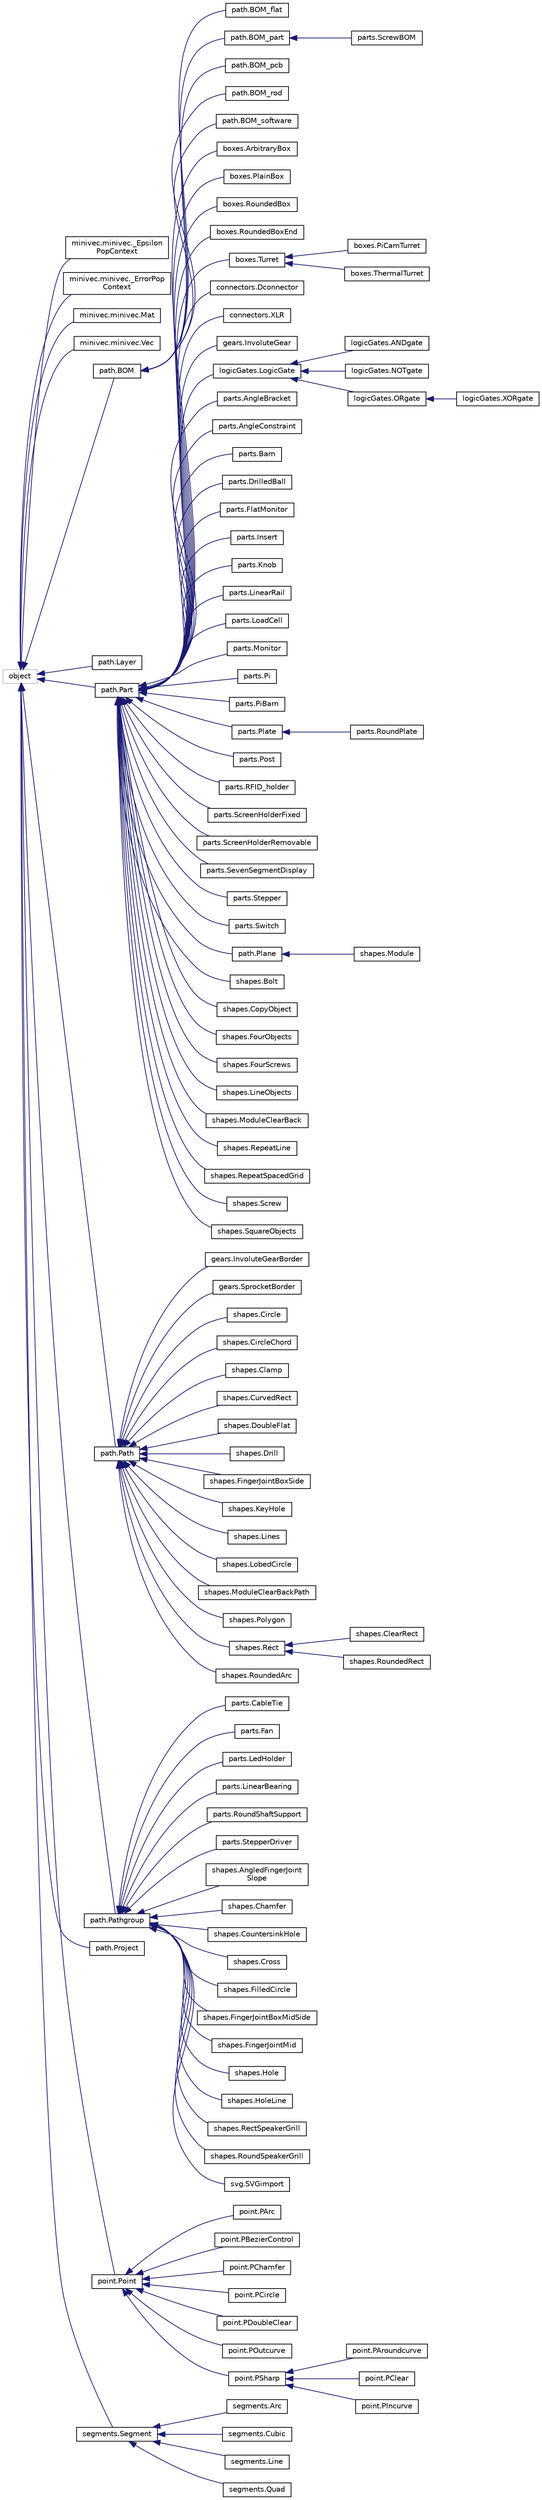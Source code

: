 digraph "Graphical Class Hierarchy"
{
  edge [fontname="Helvetica",fontsize="10",labelfontname="Helvetica",labelfontsize="10"];
  node [fontname="Helvetica",fontsize="10",shape=record];
  rankdir="LR";
  Node1 [label="object",height=0.2,width=0.4,color="grey75", fillcolor="white", style="filled"];
  Node1 -> Node2 [dir="back",color="midnightblue",fontsize="10",style="solid",fontname="Helvetica"];
  Node2 [label="minivec.minivec._Epsilon\lPopContext",height=0.2,width=0.4,color="black", fillcolor="white", style="filled",URL="$classminivec_1_1minivec_1_1___epsilon_pop_context.html"];
  Node1 -> Node3 [dir="back",color="midnightblue",fontsize="10",style="solid",fontname="Helvetica"];
  Node3 [label="minivec.minivec._ErrorPop\lContext",height=0.2,width=0.4,color="black", fillcolor="white", style="filled",URL="$classminivec_1_1minivec_1_1___error_pop_context.html"];
  Node1 -> Node4 [dir="back",color="midnightblue",fontsize="10",style="solid",fontname="Helvetica"];
  Node4 [label="minivec.minivec.Mat",height=0.2,width=0.4,color="black", fillcolor="white", style="filled",URL="$classminivec_1_1minivec_1_1_mat.html"];
  Node1 -> Node5 [dir="back",color="midnightblue",fontsize="10",style="solid",fontname="Helvetica"];
  Node5 [label="minivec.minivec.Vec",height=0.2,width=0.4,color="black", fillcolor="white", style="filled",URL="$classminivec_1_1minivec_1_1_vec.html"];
  Node1 -> Node6 [dir="back",color="midnightblue",fontsize="10",style="solid",fontname="Helvetica"];
  Node6 [label="path.BOM",height=0.2,width=0.4,color="black", fillcolor="white", style="filled",URL="$classpath_1_1_b_o_m.html"];
  Node6 -> Node7 [dir="back",color="midnightblue",fontsize="10",style="solid",fontname="Helvetica"];
  Node7 [label="path.BOM_flat",height=0.2,width=0.4,color="black", fillcolor="white", style="filled",URL="$classpath_1_1_b_o_m__flat.html"];
  Node6 -> Node8 [dir="back",color="midnightblue",fontsize="10",style="solid",fontname="Helvetica"];
  Node8 [label="path.BOM_part",height=0.2,width=0.4,color="black", fillcolor="white", style="filled",URL="$classpath_1_1_b_o_m__part.html"];
  Node8 -> Node9 [dir="back",color="midnightblue",fontsize="10",style="solid",fontname="Helvetica"];
  Node9 [label="parts.ScrewBOM",height=0.2,width=0.4,color="black", fillcolor="white", style="filled",URL="$classparts_1_1_screw_b_o_m.html"];
  Node6 -> Node10 [dir="back",color="midnightblue",fontsize="10",style="solid",fontname="Helvetica"];
  Node10 [label="path.BOM_pcb",height=0.2,width=0.4,color="black", fillcolor="white", style="filled",URL="$classpath_1_1_b_o_m__pcb.html"];
  Node6 -> Node11 [dir="back",color="midnightblue",fontsize="10",style="solid",fontname="Helvetica"];
  Node11 [label="path.BOM_rod",height=0.2,width=0.4,color="black", fillcolor="white", style="filled",URL="$classpath_1_1_b_o_m__rod.html"];
  Node6 -> Node12 [dir="back",color="midnightblue",fontsize="10",style="solid",fontname="Helvetica"];
  Node12 [label="path.BOM_software",height=0.2,width=0.4,color="black", fillcolor="white", style="filled",URL="$classpath_1_1_b_o_m__software.html"];
  Node1 -> Node13 [dir="back",color="midnightblue",fontsize="10",style="solid",fontname="Helvetica"];
  Node13 [label="path.Layer",height=0.2,width=0.4,color="black", fillcolor="white", style="filled",URL="$classpath_1_1_layer.html"];
  Node1 -> Node14 [dir="back",color="midnightblue",fontsize="10",style="solid",fontname="Helvetica"];
  Node14 [label="path.Part",height=0.2,width=0.4,color="black", fillcolor="white", style="filled",URL="$classpath_1_1_part.html"];
  Node14 -> Node15 [dir="back",color="midnightblue",fontsize="10",style="solid",fontname="Helvetica"];
  Node15 [label="boxes.ArbitraryBox",height=0.2,width=0.4,color="black", fillcolor="white", style="filled",URL="$classboxes_1_1_arbitrary_box.html"];
  Node14 -> Node16 [dir="back",color="midnightblue",fontsize="10",style="solid",fontname="Helvetica"];
  Node16 [label="boxes.PlainBox",height=0.2,width=0.4,color="black", fillcolor="white", style="filled",URL="$classboxes_1_1_plain_box.html"];
  Node14 -> Node17 [dir="back",color="midnightblue",fontsize="10",style="solid",fontname="Helvetica"];
  Node17 [label="boxes.RoundedBox",height=0.2,width=0.4,color="black", fillcolor="white", style="filled",URL="$classboxes_1_1_rounded_box.html"];
  Node14 -> Node18 [dir="back",color="midnightblue",fontsize="10",style="solid",fontname="Helvetica"];
  Node18 [label="boxes.RoundedBoxEnd",height=0.2,width=0.4,color="black", fillcolor="white", style="filled",URL="$classboxes_1_1_rounded_box_end.html"];
  Node14 -> Node19 [dir="back",color="midnightblue",fontsize="10",style="solid",fontname="Helvetica"];
  Node19 [label="boxes.Turret",height=0.2,width=0.4,color="black", fillcolor="white", style="filled",URL="$classboxes_1_1_turret.html"];
  Node19 -> Node20 [dir="back",color="midnightblue",fontsize="10",style="solid",fontname="Helvetica"];
  Node20 [label="boxes.PiCamTurret",height=0.2,width=0.4,color="black", fillcolor="white", style="filled",URL="$classboxes_1_1_pi_cam_turret.html"];
  Node19 -> Node21 [dir="back",color="midnightblue",fontsize="10",style="solid",fontname="Helvetica"];
  Node21 [label="boxes.ThermalTurret",height=0.2,width=0.4,color="black", fillcolor="white", style="filled",URL="$classboxes_1_1_thermal_turret.html"];
  Node14 -> Node22 [dir="back",color="midnightblue",fontsize="10",style="solid",fontname="Helvetica"];
  Node22 [label="connectors.Dconnector",height=0.2,width=0.4,color="black", fillcolor="white", style="filled",URL="$classconnectors_1_1_dconnector.html"];
  Node14 -> Node23 [dir="back",color="midnightblue",fontsize="10",style="solid",fontname="Helvetica"];
  Node23 [label="connectors.XLR",height=0.2,width=0.4,color="black", fillcolor="white", style="filled",URL="$classconnectors_1_1_x_l_r.html"];
  Node14 -> Node24 [dir="back",color="midnightblue",fontsize="10",style="solid",fontname="Helvetica"];
  Node24 [label="gears.InvoluteGear",height=0.2,width=0.4,color="black", fillcolor="white", style="filled",URL="$classgears_1_1_involute_gear.html"];
  Node14 -> Node25 [dir="back",color="midnightblue",fontsize="10",style="solid",fontname="Helvetica"];
  Node25 [label="logicGates.LogicGate",height=0.2,width=0.4,color="black", fillcolor="white", style="filled",URL="$classlogic_gates_1_1_logic_gate.html"];
  Node25 -> Node26 [dir="back",color="midnightblue",fontsize="10",style="solid",fontname="Helvetica"];
  Node26 [label="logicGates.ANDgate",height=0.2,width=0.4,color="black", fillcolor="white", style="filled",URL="$classlogic_gates_1_1_a_n_dgate.html"];
  Node25 -> Node27 [dir="back",color="midnightblue",fontsize="10",style="solid",fontname="Helvetica"];
  Node27 [label="logicGates.NOTgate",height=0.2,width=0.4,color="black", fillcolor="white", style="filled",URL="$classlogic_gates_1_1_n_o_tgate.html"];
  Node25 -> Node28 [dir="back",color="midnightblue",fontsize="10",style="solid",fontname="Helvetica"];
  Node28 [label="logicGates.ORgate",height=0.2,width=0.4,color="black", fillcolor="white", style="filled",URL="$classlogic_gates_1_1_o_rgate.html"];
  Node28 -> Node29 [dir="back",color="midnightblue",fontsize="10",style="solid",fontname="Helvetica"];
  Node29 [label="logicGates.XORgate",height=0.2,width=0.4,color="black", fillcolor="white", style="filled",URL="$classlogic_gates_1_1_x_o_rgate.html"];
  Node14 -> Node30 [dir="back",color="midnightblue",fontsize="10",style="solid",fontname="Helvetica"];
  Node30 [label="parts.AngleBracket",height=0.2,width=0.4,color="black", fillcolor="white", style="filled",URL="$classparts_1_1_angle_bracket.html"];
  Node14 -> Node31 [dir="back",color="midnightblue",fontsize="10",style="solid",fontname="Helvetica"];
  Node31 [label="parts.AngleConstraint",height=0.2,width=0.4,color="black", fillcolor="white", style="filled",URL="$classparts_1_1_angle_constraint.html"];
  Node14 -> Node32 [dir="back",color="midnightblue",fontsize="10",style="solid",fontname="Helvetica"];
  Node32 [label="parts.Barn",height=0.2,width=0.4,color="black", fillcolor="white", style="filled",URL="$classparts_1_1_barn.html"];
  Node14 -> Node33 [dir="back",color="midnightblue",fontsize="10",style="solid",fontname="Helvetica"];
  Node33 [label="parts.DrilledBall",height=0.2,width=0.4,color="black", fillcolor="white", style="filled",URL="$classparts_1_1_drilled_ball.html"];
  Node14 -> Node34 [dir="back",color="midnightblue",fontsize="10",style="solid",fontname="Helvetica"];
  Node34 [label="parts.FlatMonitor",height=0.2,width=0.4,color="black", fillcolor="white", style="filled",URL="$classparts_1_1_flat_monitor.html"];
  Node14 -> Node35 [dir="back",color="midnightblue",fontsize="10",style="solid",fontname="Helvetica"];
  Node35 [label="parts.Insert",height=0.2,width=0.4,color="black", fillcolor="white", style="filled",URL="$classparts_1_1_insert.html"];
  Node14 -> Node36 [dir="back",color="midnightblue",fontsize="10",style="solid",fontname="Helvetica"];
  Node36 [label="parts.Knob",height=0.2,width=0.4,color="black", fillcolor="white", style="filled",URL="$classparts_1_1_knob.html"];
  Node14 -> Node37 [dir="back",color="midnightblue",fontsize="10",style="solid",fontname="Helvetica"];
  Node37 [label="parts.LinearRail",height=0.2,width=0.4,color="black", fillcolor="white", style="filled",URL="$classparts_1_1_linear_rail.html"];
  Node14 -> Node38 [dir="back",color="midnightblue",fontsize="10",style="solid",fontname="Helvetica"];
  Node38 [label="parts.LoadCell",height=0.2,width=0.4,color="black", fillcolor="white", style="filled",URL="$classparts_1_1_load_cell.html"];
  Node14 -> Node39 [dir="back",color="midnightblue",fontsize="10",style="solid",fontname="Helvetica"];
  Node39 [label="parts.Monitor",height=0.2,width=0.4,color="black", fillcolor="white", style="filled",URL="$classparts_1_1_monitor.html"];
  Node14 -> Node40 [dir="back",color="midnightblue",fontsize="10",style="solid",fontname="Helvetica"];
  Node40 [label="parts.Pi",height=0.2,width=0.4,color="black", fillcolor="white", style="filled",URL="$classparts_1_1_pi.html"];
  Node14 -> Node41 [dir="back",color="midnightblue",fontsize="10",style="solid",fontname="Helvetica"];
  Node41 [label="parts.PiBarn",height=0.2,width=0.4,color="black", fillcolor="white", style="filled",URL="$classparts_1_1_pi_barn.html"];
  Node14 -> Node42 [dir="back",color="midnightblue",fontsize="10",style="solid",fontname="Helvetica"];
  Node42 [label="parts.Plate",height=0.2,width=0.4,color="black", fillcolor="white", style="filled",URL="$classparts_1_1_plate.html"];
  Node42 -> Node43 [dir="back",color="midnightblue",fontsize="10",style="solid",fontname="Helvetica"];
  Node43 [label="parts.RoundPlate",height=0.2,width=0.4,color="black", fillcolor="white", style="filled",URL="$classparts_1_1_round_plate.html"];
  Node14 -> Node44 [dir="back",color="midnightblue",fontsize="10",style="solid",fontname="Helvetica"];
  Node44 [label="parts.Post",height=0.2,width=0.4,color="black", fillcolor="white", style="filled",URL="$classparts_1_1_post.html"];
  Node14 -> Node45 [dir="back",color="midnightblue",fontsize="10",style="solid",fontname="Helvetica"];
  Node45 [label="parts.RFID_holder",height=0.2,width=0.4,color="black", fillcolor="white", style="filled",URL="$classparts_1_1_r_f_i_d__holder.html"];
  Node14 -> Node46 [dir="back",color="midnightblue",fontsize="10",style="solid",fontname="Helvetica"];
  Node46 [label="parts.ScreenHolderFixed",height=0.2,width=0.4,color="black", fillcolor="white", style="filled",URL="$classparts_1_1_screen_holder_fixed.html"];
  Node14 -> Node47 [dir="back",color="midnightblue",fontsize="10",style="solid",fontname="Helvetica"];
  Node47 [label="parts.ScreenHolderRemovable",height=0.2,width=0.4,color="black", fillcolor="white", style="filled",URL="$classparts_1_1_screen_holder_removable.html"];
  Node14 -> Node48 [dir="back",color="midnightblue",fontsize="10",style="solid",fontname="Helvetica"];
  Node48 [label="parts.SevenSegmentDisplay",height=0.2,width=0.4,color="black", fillcolor="white", style="filled",URL="$classparts_1_1_seven_segment_display.html"];
  Node14 -> Node49 [dir="back",color="midnightblue",fontsize="10",style="solid",fontname="Helvetica"];
  Node49 [label="parts.Stepper",height=0.2,width=0.4,color="black", fillcolor="white", style="filled",URL="$classparts_1_1_stepper.html"];
  Node14 -> Node50 [dir="back",color="midnightblue",fontsize="10",style="solid",fontname="Helvetica"];
  Node50 [label="parts.Switch",height=0.2,width=0.4,color="black", fillcolor="white", style="filled",URL="$classparts_1_1_switch.html"];
  Node14 -> Node51 [dir="back",color="midnightblue",fontsize="10",style="solid",fontname="Helvetica"];
  Node51 [label="path.Plane",height=0.2,width=0.4,color="black", fillcolor="white", style="filled",URL="$classpath_1_1_plane.html"];
  Node51 -> Node52 [dir="back",color="midnightblue",fontsize="10",style="solid",fontname="Helvetica"];
  Node52 [label="shapes.Module",height=0.2,width=0.4,color="black", fillcolor="white", style="filled",URL="$classshapes_1_1_module.html"];
  Node14 -> Node53 [dir="back",color="midnightblue",fontsize="10",style="solid",fontname="Helvetica"];
  Node53 [label="shapes.Bolt",height=0.2,width=0.4,color="black", fillcolor="white", style="filled",URL="$classshapes_1_1_bolt.html"];
  Node14 -> Node54 [dir="back",color="midnightblue",fontsize="10",style="solid",fontname="Helvetica"];
  Node54 [label="shapes.CopyObject",height=0.2,width=0.4,color="black", fillcolor="white", style="filled",URL="$classshapes_1_1_copy_object.html"];
  Node14 -> Node55 [dir="back",color="midnightblue",fontsize="10",style="solid",fontname="Helvetica"];
  Node55 [label="shapes.FourObjects",height=0.2,width=0.4,color="black", fillcolor="white", style="filled",URL="$classshapes_1_1_four_objects.html"];
  Node14 -> Node56 [dir="back",color="midnightblue",fontsize="10",style="solid",fontname="Helvetica"];
  Node56 [label="shapes.FourScrews",height=0.2,width=0.4,color="black", fillcolor="white", style="filled",URL="$classshapes_1_1_four_screws.html"];
  Node14 -> Node57 [dir="back",color="midnightblue",fontsize="10",style="solid",fontname="Helvetica"];
  Node57 [label="shapes.LineObjects",height=0.2,width=0.4,color="black", fillcolor="white", style="filled",URL="$classshapes_1_1_line_objects.html"];
  Node14 -> Node58 [dir="back",color="midnightblue",fontsize="10",style="solid",fontname="Helvetica"];
  Node58 [label="shapes.ModuleClearBack",height=0.2,width=0.4,color="black", fillcolor="white", style="filled",URL="$classshapes_1_1_module_clear_back.html"];
  Node14 -> Node59 [dir="back",color="midnightblue",fontsize="10",style="solid",fontname="Helvetica"];
  Node59 [label="shapes.RepeatLine",height=0.2,width=0.4,color="black", fillcolor="white", style="filled",URL="$classshapes_1_1_repeat_line.html"];
  Node14 -> Node60 [dir="back",color="midnightblue",fontsize="10",style="solid",fontname="Helvetica"];
  Node60 [label="shapes.RepeatSpacedGrid",height=0.2,width=0.4,color="black", fillcolor="white", style="filled",URL="$classshapes_1_1_repeat_spaced_grid.html"];
  Node14 -> Node61 [dir="back",color="midnightblue",fontsize="10",style="solid",fontname="Helvetica"];
  Node61 [label="shapes.Screw",height=0.2,width=0.4,color="black", fillcolor="white", style="filled",URL="$classshapes_1_1_screw.html"];
  Node14 -> Node62 [dir="back",color="midnightblue",fontsize="10",style="solid",fontname="Helvetica"];
  Node62 [label="shapes.SquareObjects",height=0.2,width=0.4,color="black", fillcolor="white", style="filled",URL="$classshapes_1_1_square_objects.html"];
  Node1 -> Node63 [dir="back",color="midnightblue",fontsize="10",style="solid",fontname="Helvetica"];
  Node63 [label="path.Path",height=0.2,width=0.4,color="black", fillcolor="white", style="filled",URL="$classpath_1_1_path.html"];
  Node63 -> Node64 [dir="back",color="midnightblue",fontsize="10",style="solid",fontname="Helvetica"];
  Node64 [label="gears.InvoluteGearBorder",height=0.2,width=0.4,color="black", fillcolor="white", style="filled",URL="$classgears_1_1_involute_gear_border.html"];
  Node63 -> Node65 [dir="back",color="midnightblue",fontsize="10",style="solid",fontname="Helvetica"];
  Node65 [label="gears.SprocketBorder",height=0.2,width=0.4,color="black", fillcolor="white", style="filled",URL="$classgears_1_1_sprocket_border.html"];
  Node63 -> Node66 [dir="back",color="midnightblue",fontsize="10",style="solid",fontname="Helvetica"];
  Node66 [label="shapes.Circle",height=0.2,width=0.4,color="black", fillcolor="white", style="filled",URL="$classshapes_1_1_circle.html"];
  Node63 -> Node67 [dir="back",color="midnightblue",fontsize="10",style="solid",fontname="Helvetica"];
  Node67 [label="shapes.CircleChord",height=0.2,width=0.4,color="black", fillcolor="white", style="filled",URL="$classshapes_1_1_circle_chord.html"];
  Node63 -> Node68 [dir="back",color="midnightblue",fontsize="10",style="solid",fontname="Helvetica"];
  Node68 [label="shapes.Clamp",height=0.2,width=0.4,color="black", fillcolor="white", style="filled",URL="$classshapes_1_1_clamp.html"];
  Node63 -> Node69 [dir="back",color="midnightblue",fontsize="10",style="solid",fontname="Helvetica"];
  Node69 [label="shapes.CurvedRect",height=0.2,width=0.4,color="black", fillcolor="white", style="filled",URL="$classshapes_1_1_curved_rect.html"];
  Node63 -> Node70 [dir="back",color="midnightblue",fontsize="10",style="solid",fontname="Helvetica"];
  Node70 [label="shapes.DoubleFlat",height=0.2,width=0.4,color="black", fillcolor="white", style="filled",URL="$classshapes_1_1_double_flat.html"];
  Node63 -> Node71 [dir="back",color="midnightblue",fontsize="10",style="solid",fontname="Helvetica"];
  Node71 [label="shapes.Drill",height=0.2,width=0.4,color="black", fillcolor="white", style="filled",URL="$classshapes_1_1_drill.html"];
  Node63 -> Node72 [dir="back",color="midnightblue",fontsize="10",style="solid",fontname="Helvetica"];
  Node72 [label="shapes.FingerJointBoxSide",height=0.2,width=0.4,color="black", fillcolor="white", style="filled",URL="$classshapes_1_1_finger_joint_box_side.html"];
  Node63 -> Node73 [dir="back",color="midnightblue",fontsize="10",style="solid",fontname="Helvetica"];
  Node73 [label="shapes.KeyHole",height=0.2,width=0.4,color="black", fillcolor="white", style="filled",URL="$classshapes_1_1_key_hole.html"];
  Node63 -> Node74 [dir="back",color="midnightblue",fontsize="10",style="solid",fontname="Helvetica"];
  Node74 [label="shapes.Lines",height=0.2,width=0.4,color="black", fillcolor="white", style="filled",URL="$classshapes_1_1_lines.html"];
  Node63 -> Node75 [dir="back",color="midnightblue",fontsize="10",style="solid",fontname="Helvetica"];
  Node75 [label="shapes.LobedCircle",height=0.2,width=0.4,color="black", fillcolor="white", style="filled",URL="$classshapes_1_1_lobed_circle.html"];
  Node63 -> Node76 [dir="back",color="midnightblue",fontsize="10",style="solid",fontname="Helvetica"];
  Node76 [label="shapes.ModuleClearBackPath",height=0.2,width=0.4,color="black", fillcolor="white", style="filled",URL="$classshapes_1_1_module_clear_back_path.html"];
  Node63 -> Node77 [dir="back",color="midnightblue",fontsize="10",style="solid",fontname="Helvetica"];
  Node77 [label="shapes.Polygon",height=0.2,width=0.4,color="black", fillcolor="white", style="filled",URL="$classshapes_1_1_polygon.html"];
  Node63 -> Node78 [dir="back",color="midnightblue",fontsize="10",style="solid",fontname="Helvetica"];
  Node78 [label="shapes.Rect",height=0.2,width=0.4,color="black", fillcolor="white", style="filled",URL="$classshapes_1_1_rect.html"];
  Node78 -> Node79 [dir="back",color="midnightblue",fontsize="10",style="solid",fontname="Helvetica"];
  Node79 [label="shapes.ClearRect",height=0.2,width=0.4,color="black", fillcolor="white", style="filled",URL="$classshapes_1_1_clear_rect.html"];
  Node78 -> Node80 [dir="back",color="midnightblue",fontsize="10",style="solid",fontname="Helvetica"];
  Node80 [label="shapes.RoundedRect",height=0.2,width=0.4,color="black", fillcolor="white", style="filled",URL="$classshapes_1_1_rounded_rect.html"];
  Node63 -> Node81 [dir="back",color="midnightblue",fontsize="10",style="solid",fontname="Helvetica"];
  Node81 [label="shapes.RoundedArc",height=0.2,width=0.4,color="black", fillcolor="white", style="filled",URL="$classshapes_1_1_rounded_arc.html"];
  Node1 -> Node82 [dir="back",color="midnightblue",fontsize="10",style="solid",fontname="Helvetica"];
  Node82 [label="path.Pathgroup",height=0.2,width=0.4,color="black", fillcolor="white", style="filled",URL="$classpath_1_1_pathgroup.html"];
  Node82 -> Node83 [dir="back",color="midnightblue",fontsize="10",style="solid",fontname="Helvetica"];
  Node83 [label="parts.CableTie",height=0.2,width=0.4,color="black", fillcolor="white", style="filled",URL="$classparts_1_1_cable_tie.html"];
  Node82 -> Node84 [dir="back",color="midnightblue",fontsize="10",style="solid",fontname="Helvetica"];
  Node84 [label="parts.Fan",height=0.2,width=0.4,color="black", fillcolor="white", style="filled",URL="$classparts_1_1_fan.html"];
  Node82 -> Node85 [dir="back",color="midnightblue",fontsize="10",style="solid",fontname="Helvetica"];
  Node85 [label="parts.LedHolder",height=0.2,width=0.4,color="black", fillcolor="white", style="filled",URL="$classparts_1_1_led_holder.html"];
  Node82 -> Node86 [dir="back",color="midnightblue",fontsize="10",style="solid",fontname="Helvetica"];
  Node86 [label="parts.LinearBearing",height=0.2,width=0.4,color="black", fillcolor="white", style="filled",URL="$classparts_1_1_linear_bearing.html"];
  Node82 -> Node87 [dir="back",color="midnightblue",fontsize="10",style="solid",fontname="Helvetica"];
  Node87 [label="parts.RoundShaftSupport",height=0.2,width=0.4,color="black", fillcolor="white", style="filled",URL="$classparts_1_1_round_shaft_support.html"];
  Node82 -> Node88 [dir="back",color="midnightblue",fontsize="10",style="solid",fontname="Helvetica"];
  Node88 [label="parts.StepperDriver",height=0.2,width=0.4,color="black", fillcolor="white", style="filled",URL="$classparts_1_1_stepper_driver.html"];
  Node82 -> Node89 [dir="back",color="midnightblue",fontsize="10",style="solid",fontname="Helvetica"];
  Node89 [label="shapes.AngledFingerJoint\lSlope",height=0.2,width=0.4,color="black", fillcolor="white", style="filled",URL="$classshapes_1_1_angled_finger_joint_slope.html"];
  Node82 -> Node90 [dir="back",color="midnightblue",fontsize="10",style="solid",fontname="Helvetica"];
  Node90 [label="shapes.Chamfer",height=0.2,width=0.4,color="black", fillcolor="white", style="filled",URL="$classshapes_1_1_chamfer.html"];
  Node82 -> Node91 [dir="back",color="midnightblue",fontsize="10",style="solid",fontname="Helvetica"];
  Node91 [label="shapes.CountersinkHole",height=0.2,width=0.4,color="black", fillcolor="white", style="filled",URL="$classshapes_1_1_countersink_hole.html"];
  Node82 -> Node92 [dir="back",color="midnightblue",fontsize="10",style="solid",fontname="Helvetica"];
  Node92 [label="shapes.Cross",height=0.2,width=0.4,color="black", fillcolor="white", style="filled",URL="$classshapes_1_1_cross.html"];
  Node82 -> Node93 [dir="back",color="midnightblue",fontsize="10",style="solid",fontname="Helvetica"];
  Node93 [label="shapes.FilledCircle",height=0.2,width=0.4,color="black", fillcolor="white", style="filled",URL="$classshapes_1_1_filled_circle.html"];
  Node82 -> Node94 [dir="back",color="midnightblue",fontsize="10",style="solid",fontname="Helvetica"];
  Node94 [label="shapes.FingerJointBoxMidSide",height=0.2,width=0.4,color="black", fillcolor="white", style="filled",URL="$classshapes_1_1_finger_joint_box_mid_side.html"];
  Node82 -> Node95 [dir="back",color="midnightblue",fontsize="10",style="solid",fontname="Helvetica"];
  Node95 [label="shapes.FingerJointMid",height=0.2,width=0.4,color="black", fillcolor="white", style="filled",URL="$classshapes_1_1_finger_joint_mid.html"];
  Node82 -> Node96 [dir="back",color="midnightblue",fontsize="10",style="solid",fontname="Helvetica"];
  Node96 [label="shapes.Hole",height=0.2,width=0.4,color="black", fillcolor="white", style="filled",URL="$classshapes_1_1_hole.html"];
  Node82 -> Node97 [dir="back",color="midnightblue",fontsize="10",style="solid",fontname="Helvetica"];
  Node97 [label="shapes.HoleLine",height=0.2,width=0.4,color="black", fillcolor="white", style="filled",URL="$classshapes_1_1_hole_line.html"];
  Node82 -> Node98 [dir="back",color="midnightblue",fontsize="10",style="solid",fontname="Helvetica"];
  Node98 [label="shapes.RectSpeakerGrill",height=0.2,width=0.4,color="black", fillcolor="white", style="filled",URL="$classshapes_1_1_rect_speaker_grill.html"];
  Node82 -> Node99 [dir="back",color="midnightblue",fontsize="10",style="solid",fontname="Helvetica"];
  Node99 [label="shapes.RoundSpeakerGrill",height=0.2,width=0.4,color="black", fillcolor="white", style="filled",URL="$classshapes_1_1_round_speaker_grill.html"];
  Node82 -> Node100 [dir="back",color="midnightblue",fontsize="10",style="solid",fontname="Helvetica"];
  Node100 [label="svg.SVGimport",height=0.2,width=0.4,color="black", fillcolor="white", style="filled",URL="$classsvg_1_1_s_v_gimport.html"];
  Node1 -> Node101 [dir="back",color="midnightblue",fontsize="10",style="solid",fontname="Helvetica"];
  Node101 [label="path.Project",height=0.2,width=0.4,color="black", fillcolor="white", style="filled",URL="$classpath_1_1_project.html"];
  Node1 -> Node102 [dir="back",color="midnightblue",fontsize="10",style="solid",fontname="Helvetica"];
  Node102 [label="point.Point",height=0.2,width=0.4,color="black", fillcolor="white", style="filled",URL="$classpoint_1_1_point.html"];
  Node102 -> Node103 [dir="back",color="midnightblue",fontsize="10",style="solid",fontname="Helvetica"];
  Node103 [label="point.PArc",height=0.2,width=0.4,color="black", fillcolor="white", style="filled",URL="$classpoint_1_1_p_arc.html"];
  Node102 -> Node104 [dir="back",color="midnightblue",fontsize="10",style="solid",fontname="Helvetica"];
  Node104 [label="point.PBezierControl",height=0.2,width=0.4,color="black", fillcolor="white", style="filled",URL="$classpoint_1_1_p_bezier_control.html"];
  Node102 -> Node105 [dir="back",color="midnightblue",fontsize="10",style="solid",fontname="Helvetica"];
  Node105 [label="point.PChamfer",height=0.2,width=0.4,color="black", fillcolor="white", style="filled",URL="$classpoint_1_1_p_chamfer.html"];
  Node102 -> Node106 [dir="back",color="midnightblue",fontsize="10",style="solid",fontname="Helvetica"];
  Node106 [label="point.PCircle",height=0.2,width=0.4,color="black", fillcolor="white", style="filled",URL="$classpoint_1_1_p_circle.html"];
  Node102 -> Node107 [dir="back",color="midnightblue",fontsize="10",style="solid",fontname="Helvetica"];
  Node107 [label="point.PDoubleClear",height=0.2,width=0.4,color="black", fillcolor="white", style="filled",URL="$classpoint_1_1_p_double_clear.html"];
  Node102 -> Node108 [dir="back",color="midnightblue",fontsize="10",style="solid",fontname="Helvetica"];
  Node108 [label="point.POutcurve",height=0.2,width=0.4,color="black", fillcolor="white", style="filled",URL="$classpoint_1_1_p_outcurve.html"];
  Node102 -> Node109 [dir="back",color="midnightblue",fontsize="10",style="solid",fontname="Helvetica"];
  Node109 [label="point.PSharp",height=0.2,width=0.4,color="black", fillcolor="white", style="filled",URL="$classpoint_1_1_p_sharp.html"];
  Node109 -> Node110 [dir="back",color="midnightblue",fontsize="10",style="solid",fontname="Helvetica"];
  Node110 [label="point.PAroundcurve",height=0.2,width=0.4,color="black", fillcolor="white", style="filled",URL="$classpoint_1_1_p_aroundcurve.html"];
  Node109 -> Node111 [dir="back",color="midnightblue",fontsize="10",style="solid",fontname="Helvetica"];
  Node111 [label="point.PClear",height=0.2,width=0.4,color="black", fillcolor="white", style="filled",URL="$classpoint_1_1_p_clear.html"];
  Node109 -> Node112 [dir="back",color="midnightblue",fontsize="10",style="solid",fontname="Helvetica"];
  Node112 [label="point.PIncurve",height=0.2,width=0.4,color="black", fillcolor="white", style="filled",URL="$classpoint_1_1_p_incurve.html"];
  Node1 -> Node113 [dir="back",color="midnightblue",fontsize="10",style="solid",fontname="Helvetica"];
  Node113 [label="segments.Segment",height=0.2,width=0.4,color="black", fillcolor="white", style="filled",URL="$classsegments_1_1_segment.html"];
  Node113 -> Node114 [dir="back",color="midnightblue",fontsize="10",style="solid",fontname="Helvetica"];
  Node114 [label="segments.Arc",height=0.2,width=0.4,color="black", fillcolor="white", style="filled",URL="$classsegments_1_1_arc.html"];
  Node113 -> Node115 [dir="back",color="midnightblue",fontsize="10",style="solid",fontname="Helvetica"];
  Node115 [label="segments.Cubic",height=0.2,width=0.4,color="black", fillcolor="white", style="filled",URL="$classsegments_1_1_cubic.html"];
  Node113 -> Node116 [dir="back",color="midnightblue",fontsize="10",style="solid",fontname="Helvetica"];
  Node116 [label="segments.Line",height=0.2,width=0.4,color="black", fillcolor="white", style="filled",URL="$classsegments_1_1_line.html"];
  Node113 -> Node117 [dir="back",color="midnightblue",fontsize="10",style="solid",fontname="Helvetica"];
  Node117 [label="segments.Quad",height=0.2,width=0.4,color="black", fillcolor="white", style="filled",URL="$classsegments_1_1_quad.html"];
}
